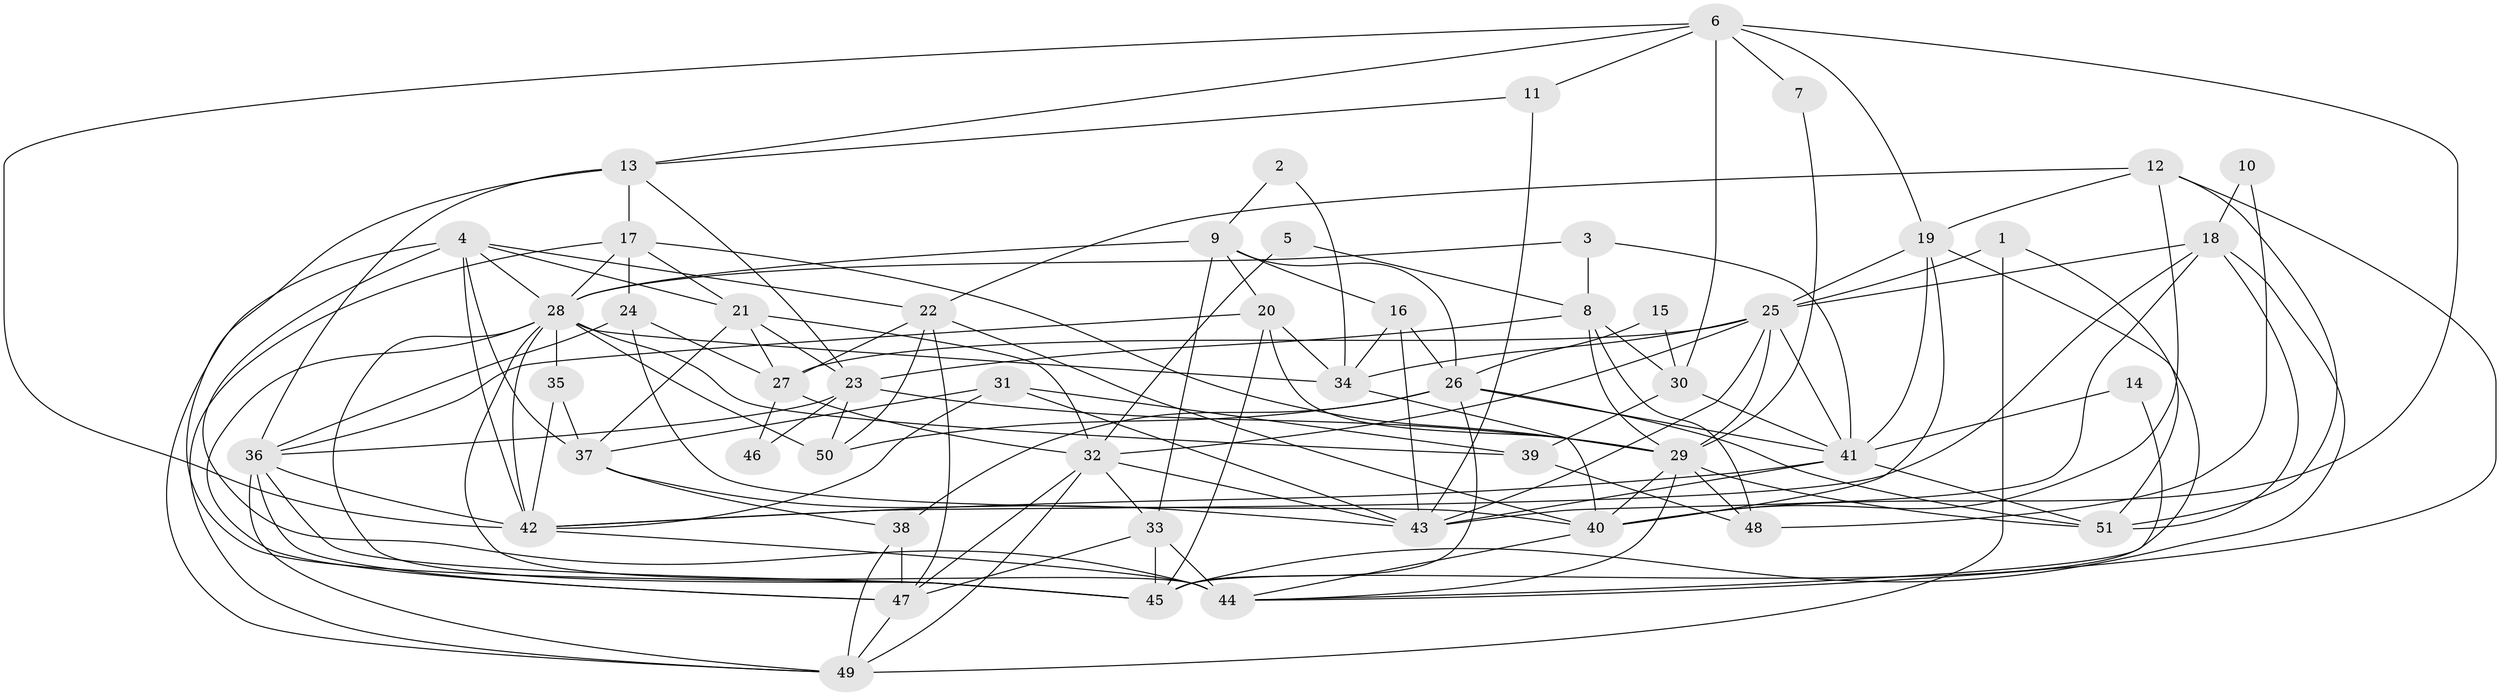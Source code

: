 // original degree distribution, {7: 0.0297029702970297, 5: 0.15841584158415842, 4: 0.3564356435643564, 3: 0.2079207920792079, 2: 0.1485148514851485, 6: 0.07920792079207921, 8: 0.009900990099009901, 10: 0.009900990099009901}
// Generated by graph-tools (version 1.1) at 2025/26/03/09/25 03:26:12]
// undirected, 51 vertices, 143 edges
graph export_dot {
graph [start="1"]
  node [color=gray90,style=filled];
  1;
  2;
  3;
  4;
  5;
  6;
  7;
  8;
  9;
  10;
  11;
  12;
  13;
  14;
  15;
  16;
  17;
  18;
  19;
  20;
  21;
  22;
  23;
  24;
  25;
  26;
  27;
  28;
  29;
  30;
  31;
  32;
  33;
  34;
  35;
  36;
  37;
  38;
  39;
  40;
  41;
  42;
  43;
  44;
  45;
  46;
  47;
  48;
  49;
  50;
  51;
  1 -- 25 [weight=1.0];
  1 -- 49 [weight=1.0];
  1 -- 51 [weight=1.0];
  2 -- 9 [weight=1.0];
  2 -- 34 [weight=1.0];
  3 -- 8 [weight=1.0];
  3 -- 28 [weight=1.0];
  3 -- 41 [weight=1.0];
  4 -- 21 [weight=1.0];
  4 -- 22 [weight=1.0];
  4 -- 28 [weight=1.0];
  4 -- 37 [weight=1.0];
  4 -- 42 [weight=1.0];
  4 -- 44 [weight=1.0];
  4 -- 49 [weight=1.0];
  5 -- 8 [weight=1.0];
  5 -- 32 [weight=1.0];
  6 -- 7 [weight=1.0];
  6 -- 11 [weight=1.0];
  6 -- 13 [weight=1.0];
  6 -- 19 [weight=1.0];
  6 -- 30 [weight=1.0];
  6 -- 40 [weight=1.0];
  6 -- 42 [weight=1.0];
  7 -- 29 [weight=1.0];
  8 -- 23 [weight=1.0];
  8 -- 29 [weight=1.0];
  8 -- 30 [weight=1.0];
  8 -- 48 [weight=1.0];
  9 -- 16 [weight=1.0];
  9 -- 20 [weight=1.0];
  9 -- 26 [weight=1.0];
  9 -- 28 [weight=1.0];
  9 -- 33 [weight=1.0];
  10 -- 18 [weight=1.0];
  10 -- 48 [weight=1.0];
  11 -- 13 [weight=1.0];
  11 -- 43 [weight=1.0];
  12 -- 19 [weight=1.0];
  12 -- 22 [weight=1.0];
  12 -- 40 [weight=1.0];
  12 -- 44 [weight=1.0];
  12 -- 51 [weight=1.0];
  13 -- 17 [weight=1.0];
  13 -- 23 [weight=1.0];
  13 -- 36 [weight=2.0];
  13 -- 45 [weight=1.0];
  14 -- 41 [weight=1.0];
  14 -- 44 [weight=1.0];
  15 -- 26 [weight=1.0];
  15 -- 30 [weight=2.0];
  16 -- 26 [weight=1.0];
  16 -- 34 [weight=1.0];
  16 -- 43 [weight=1.0];
  17 -- 21 [weight=1.0];
  17 -- 24 [weight=1.0];
  17 -- 28 [weight=1.0];
  17 -- 29 [weight=1.0];
  17 -- 49 [weight=1.0];
  18 -- 25 [weight=1.0];
  18 -- 42 [weight=1.0];
  18 -- 43 [weight=2.0];
  18 -- 45 [weight=1.0];
  18 -- 51 [weight=1.0];
  19 -- 25 [weight=2.0];
  19 -- 40 [weight=1.0];
  19 -- 41 [weight=1.0];
  19 -- 45 [weight=1.0];
  20 -- 29 [weight=1.0];
  20 -- 34 [weight=1.0];
  20 -- 36 [weight=1.0];
  20 -- 45 [weight=1.0];
  21 -- 23 [weight=1.0];
  21 -- 27 [weight=1.0];
  21 -- 32 [weight=1.0];
  21 -- 37 [weight=1.0];
  22 -- 27 [weight=1.0];
  22 -- 40 [weight=1.0];
  22 -- 47 [weight=1.0];
  22 -- 50 [weight=1.0];
  23 -- 29 [weight=1.0];
  23 -- 36 [weight=1.0];
  23 -- 46 [weight=1.0];
  23 -- 50 [weight=1.0];
  24 -- 27 [weight=1.0];
  24 -- 36 [weight=1.0];
  24 -- 40 [weight=1.0];
  25 -- 27 [weight=1.0];
  25 -- 29 [weight=1.0];
  25 -- 32 [weight=1.0];
  25 -- 34 [weight=1.0];
  25 -- 41 [weight=1.0];
  25 -- 43 [weight=1.0];
  26 -- 38 [weight=2.0];
  26 -- 41 [weight=1.0];
  26 -- 45 [weight=1.0];
  26 -- 50 [weight=1.0];
  26 -- 51 [weight=1.0];
  27 -- 32 [weight=1.0];
  27 -- 46 [weight=1.0];
  28 -- 34 [weight=1.0];
  28 -- 35 [weight=1.0];
  28 -- 39 [weight=1.0];
  28 -- 42 [weight=1.0];
  28 -- 44 [weight=2.0];
  28 -- 45 [weight=1.0];
  28 -- 47 [weight=1.0];
  28 -- 50 [weight=1.0];
  29 -- 40 [weight=1.0];
  29 -- 44 [weight=1.0];
  29 -- 48 [weight=1.0];
  29 -- 51 [weight=1.0];
  30 -- 39 [weight=1.0];
  30 -- 41 [weight=1.0];
  31 -- 37 [weight=1.0];
  31 -- 39 [weight=1.0];
  31 -- 42 [weight=1.0];
  31 -- 43 [weight=1.0];
  32 -- 33 [weight=1.0];
  32 -- 43 [weight=1.0];
  32 -- 47 [weight=1.0];
  32 -- 49 [weight=1.0];
  33 -- 44 [weight=1.0];
  33 -- 45 [weight=1.0];
  33 -- 47 [weight=1.0];
  34 -- 40 [weight=1.0];
  35 -- 37 [weight=1.0];
  35 -- 42 [weight=1.0];
  36 -- 42 [weight=1.0];
  36 -- 45 [weight=1.0];
  36 -- 47 [weight=1.0];
  36 -- 49 [weight=1.0];
  37 -- 38 [weight=1.0];
  37 -- 43 [weight=1.0];
  38 -- 47 [weight=2.0];
  38 -- 49 [weight=1.0];
  39 -- 48 [weight=1.0];
  40 -- 44 [weight=1.0];
  41 -- 42 [weight=1.0];
  41 -- 43 [weight=1.0];
  41 -- 51 [weight=1.0];
  42 -- 44 [weight=1.0];
  47 -- 49 [weight=1.0];
}

